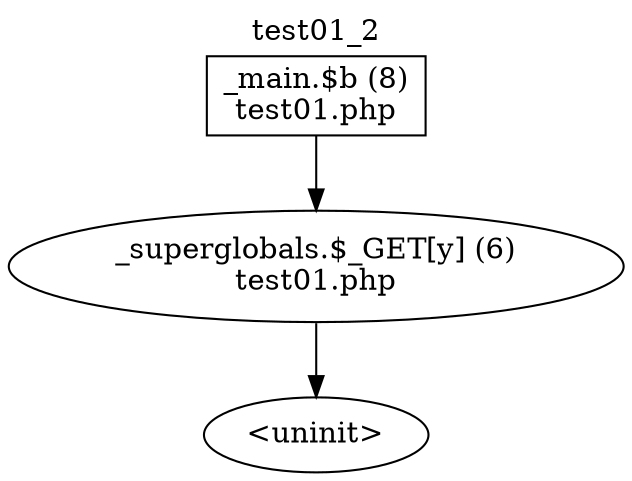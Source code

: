 digraph cfg {
  label="test01_2";
  labelloc=t;
  n1 [shape=box, label="_main.$b (8)\ntest01.php"];
  n2 [shape=ellipse, label="_superglobals.$_GET[y] (6)\ntest01.php"];
  n3 [shape=ellipse, label="<uninit>"];
  n1 -> n2;
  n2 -> n3;
}

